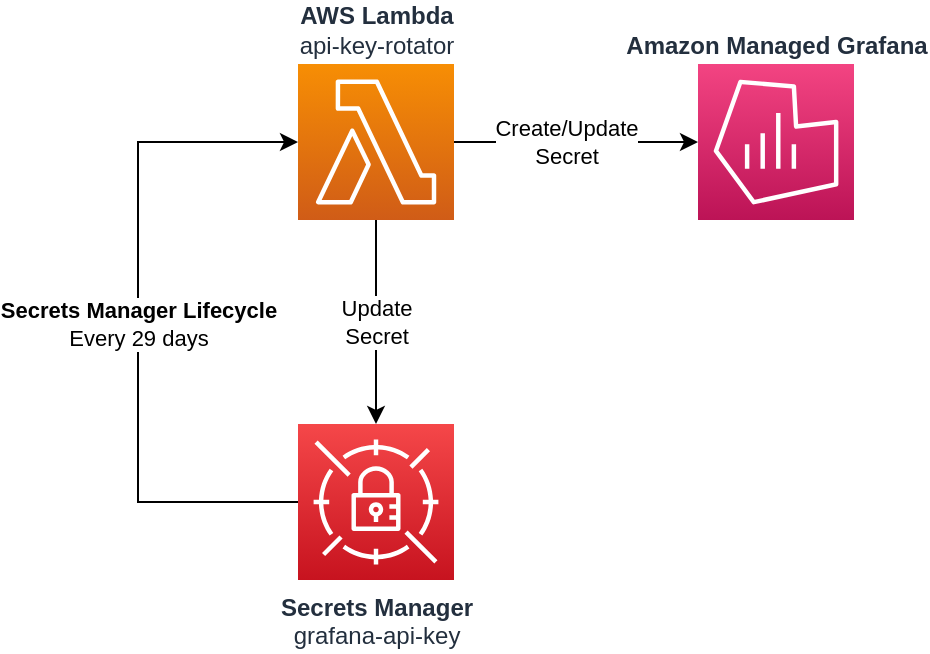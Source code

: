 <mxfile version="20.6.0" type="device"><diagram id="jhFdJ018imEnW3YHrq-k" name="Page-1"><mxGraphModel dx="1298" dy="737" grid="1" gridSize="10" guides="1" tooltips="1" connect="1" arrows="1" fold="1" page="1" pageScale="1" pageWidth="827" pageHeight="1169" math="0" shadow="0"><root><mxCell id="0"/><mxCell id="1" parent="0"/><mxCell id="bmvuP-F4JtNNaeIvDloM-4" style="edgeStyle=orthogonalEdgeStyle;rounded=0;orthogonalLoop=1;jettySize=auto;html=1;" edge="1" parent="1" source="bmvuP-F4JtNNaeIvDloM-1" target="bmvuP-F4JtNNaeIvDloM-3"><mxGeometry relative="1" as="geometry"><Array as="points"><mxPoint x="200" y="329"/><mxPoint x="200" y="149"/></Array></mxGeometry></mxCell><mxCell id="bmvuP-F4JtNNaeIvDloM-5" value="&lt;b&gt;Secrets Manager Lifecycle&lt;/b&gt;&lt;br&gt;Every 29 days" style="edgeLabel;html=1;align=center;verticalAlign=middle;resizable=0;points=[];" vertex="1" connectable="0" parent="bmvuP-F4JtNNaeIvDloM-4"><mxGeometry x="-0.239" y="-1" relative="1" as="geometry"><mxPoint x="-1" y="-40" as="offset"/></mxGeometry></mxCell><mxCell id="bmvuP-F4JtNNaeIvDloM-1" value="&lt;b&gt;Secrets Manager&lt;br&gt;&lt;/b&gt;grafana-api-key" style="sketch=0;points=[[0,0,0],[0.25,0,0],[0.5,0,0],[0.75,0,0],[1,0,0],[0,1,0],[0.25,1,0],[0.5,1,0],[0.75,1,0],[1,1,0],[0,0.25,0],[0,0.5,0],[0,0.75,0],[1,0.25,0],[1,0.5,0],[1,0.75,0]];outlineConnect=0;fontColor=#232F3E;gradientColor=#F54749;gradientDirection=north;fillColor=#C7131F;strokeColor=#ffffff;dashed=0;verticalLabelPosition=bottom;verticalAlign=top;align=center;html=1;fontSize=12;fontStyle=0;aspect=fixed;shape=mxgraph.aws4.resourceIcon;resIcon=mxgraph.aws4.secrets_manager;" vertex="1" parent="1"><mxGeometry x="280" y="290" width="78" height="78" as="geometry"/></mxCell><mxCell id="bmvuP-F4JtNNaeIvDloM-7" style="edgeStyle=orthogonalEdgeStyle;rounded=0;orthogonalLoop=1;jettySize=auto;html=1;" edge="1" parent="1" source="bmvuP-F4JtNNaeIvDloM-3" target="bmvuP-F4JtNNaeIvDloM-6"><mxGeometry relative="1" as="geometry"/></mxCell><mxCell id="bmvuP-F4JtNNaeIvDloM-9" value="Create/Update&lt;br&gt;Secret" style="edgeLabel;html=1;align=center;verticalAlign=middle;resizable=0;points=[];" vertex="1" connectable="0" parent="bmvuP-F4JtNNaeIvDloM-7"><mxGeometry x="-0.082" y="-2" relative="1" as="geometry"><mxPoint y="-2" as="offset"/></mxGeometry></mxCell><mxCell id="bmvuP-F4JtNNaeIvDloM-8" value="Update&lt;br&gt;Secret" style="edgeStyle=orthogonalEdgeStyle;rounded=0;orthogonalLoop=1;jettySize=auto;html=1;" edge="1" parent="1" source="bmvuP-F4JtNNaeIvDloM-3" target="bmvuP-F4JtNNaeIvDloM-1"><mxGeometry relative="1" as="geometry"/></mxCell><mxCell id="bmvuP-F4JtNNaeIvDloM-3" value="&lt;b&gt;AWS Lambda&lt;br&gt;&lt;/b&gt;api-key-rotator" style="sketch=0;points=[[0,0,0],[0.25,0,0],[0.5,0,0],[0.75,0,0],[1,0,0],[0,1,0],[0.25,1,0],[0.5,1,0],[0.75,1,0],[1,1,0],[0,0.25,0],[0,0.5,0],[0,0.75,0],[1,0.25,0],[1,0.5,0],[1,0.75,0]];outlineConnect=0;fontColor=#232F3E;gradientColor=#F78E04;gradientDirection=north;fillColor=#D05C17;strokeColor=#ffffff;dashed=0;verticalLabelPosition=top;verticalAlign=bottom;align=center;html=1;fontSize=12;fontStyle=0;aspect=fixed;shape=mxgraph.aws4.resourceIcon;resIcon=mxgraph.aws4.lambda;labelPosition=center;" vertex="1" parent="1"><mxGeometry x="280" y="110" width="78" height="78" as="geometry"/></mxCell><mxCell id="bmvuP-F4JtNNaeIvDloM-6" value="&lt;b&gt;Amazon Managed Grafana&lt;/b&gt;" style="sketch=0;points=[[0,0,0],[0.25,0,0],[0.5,0,0],[0.75,0,0],[1,0,0],[0,1,0],[0.25,1,0],[0.5,1,0],[0.75,1,0],[1,1,0],[0,0.25,0],[0,0.5,0],[0,0.75,0],[1,0.25,0],[1,0.5,0],[1,0.75,0]];points=[[0,0,0],[0.25,0,0],[0.5,0,0],[0.75,0,0],[1,0,0],[0,1,0],[0.25,1,0],[0.5,1,0],[0.75,1,0],[1,1,0],[0,0.25,0],[0,0.5,0],[0,0.75,0],[1,0.25,0],[1,0.5,0],[1,0.75,0]];outlineConnect=0;fontColor=#232F3E;gradientColor=#F34482;gradientDirection=north;fillColor=#BC1356;strokeColor=#ffffff;dashed=0;verticalLabelPosition=top;verticalAlign=bottom;align=center;html=1;fontSize=12;fontStyle=0;aspect=fixed;shape=mxgraph.aws4.resourceIcon;resIcon=mxgraph.aws4.managed_service_for_grafana;labelPosition=center;" vertex="1" parent="1"><mxGeometry x="480" y="110" width="78" height="78" as="geometry"/></mxCell></root></mxGraphModel></diagram></mxfile>